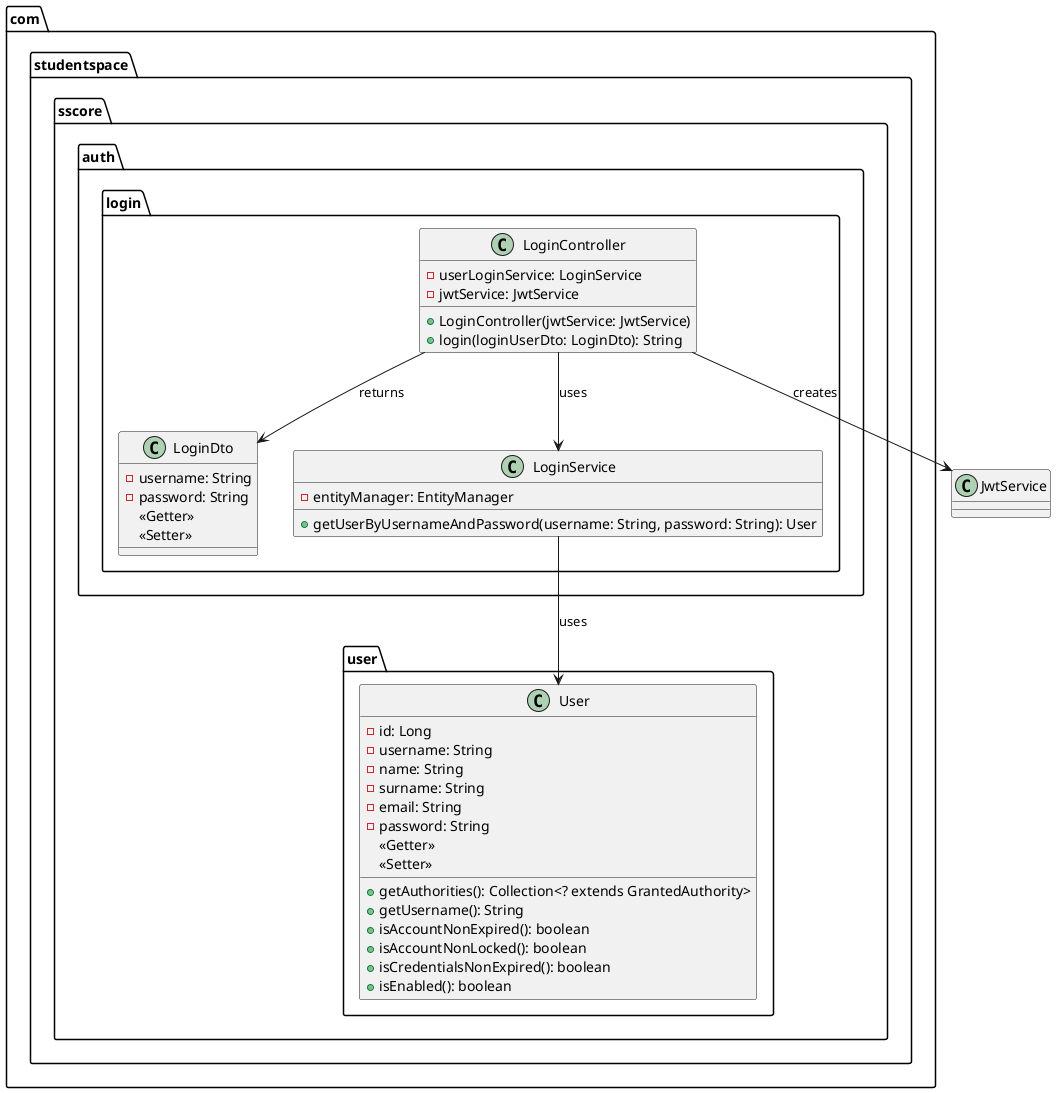 @startuml

package "com.studentspace.sscore.auth.login" {
    class LoginController {
        - userLoginService: LoginService
        - jwtService: JwtService
        + LoginController(jwtService: JwtService)
        + login(loginUserDto: LoginDto): String
    }

    class LoginDto {
        - username: String
        - password: String
        <<Getter>>
        <<Setter>>
    }

    class LoginService {
        - entityManager: EntityManager
        + getUserByUsernameAndPassword(username: String, password: String): User
    }
}

package "com.studentspace.sscore.user" {
    class User {
        - id: Long
        - username: String
        - name: String
        - surname: String
        - email: String
        - password: String
        <<Getter>>
        <<Setter>>
        + getAuthorities(): Collection<? extends GrantedAuthority>
        + getUsername(): String
        + isAccountNonExpired(): boolean
        + isAccountNonLocked(): boolean
        + isCredentialsNonExpired(): boolean
        + isEnabled(): boolean
    }
}

LoginController --> LoginService : uses
LoginController --> JwtService : creates
LoginController --> LoginDto : returns
LoginService --> User : uses
@enduml
